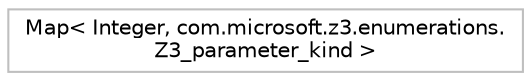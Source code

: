 digraph "Graphical Class Hierarchy"
{
  edge [fontname="Helvetica",fontsize="10",labelfontname="Helvetica",labelfontsize="10"];
  node [fontname="Helvetica",fontsize="10",shape=record];
  rankdir="LR";
  Node1 [label="Map\< Integer, com.microsoft.z3.enumerations.\lZ3_parameter_kind \>",height=0.2,width=0.4,color="grey75", fillcolor="white", style="filled"];
}
